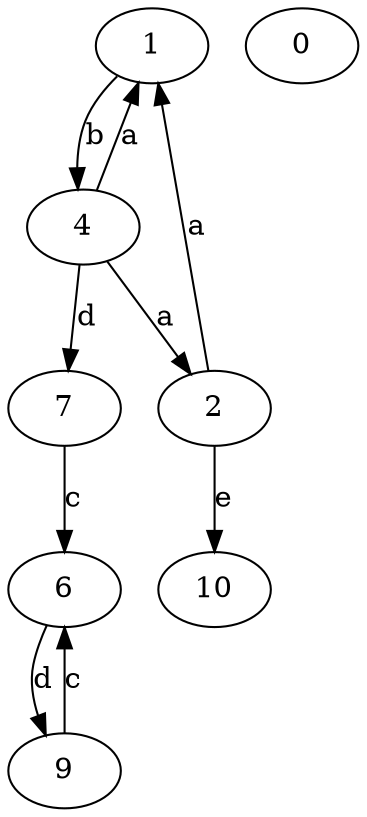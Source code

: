 strict digraph  {
1;
2;
4;
0;
6;
7;
9;
10;
1 -> 4  [label=b];
2 -> 1  [label=a];
2 -> 10  [label=e];
4 -> 1  [label=a];
4 -> 2  [label=a];
4 -> 7  [label=d];
6 -> 9  [label=d];
7 -> 6  [label=c];
9 -> 6  [label=c];
}
